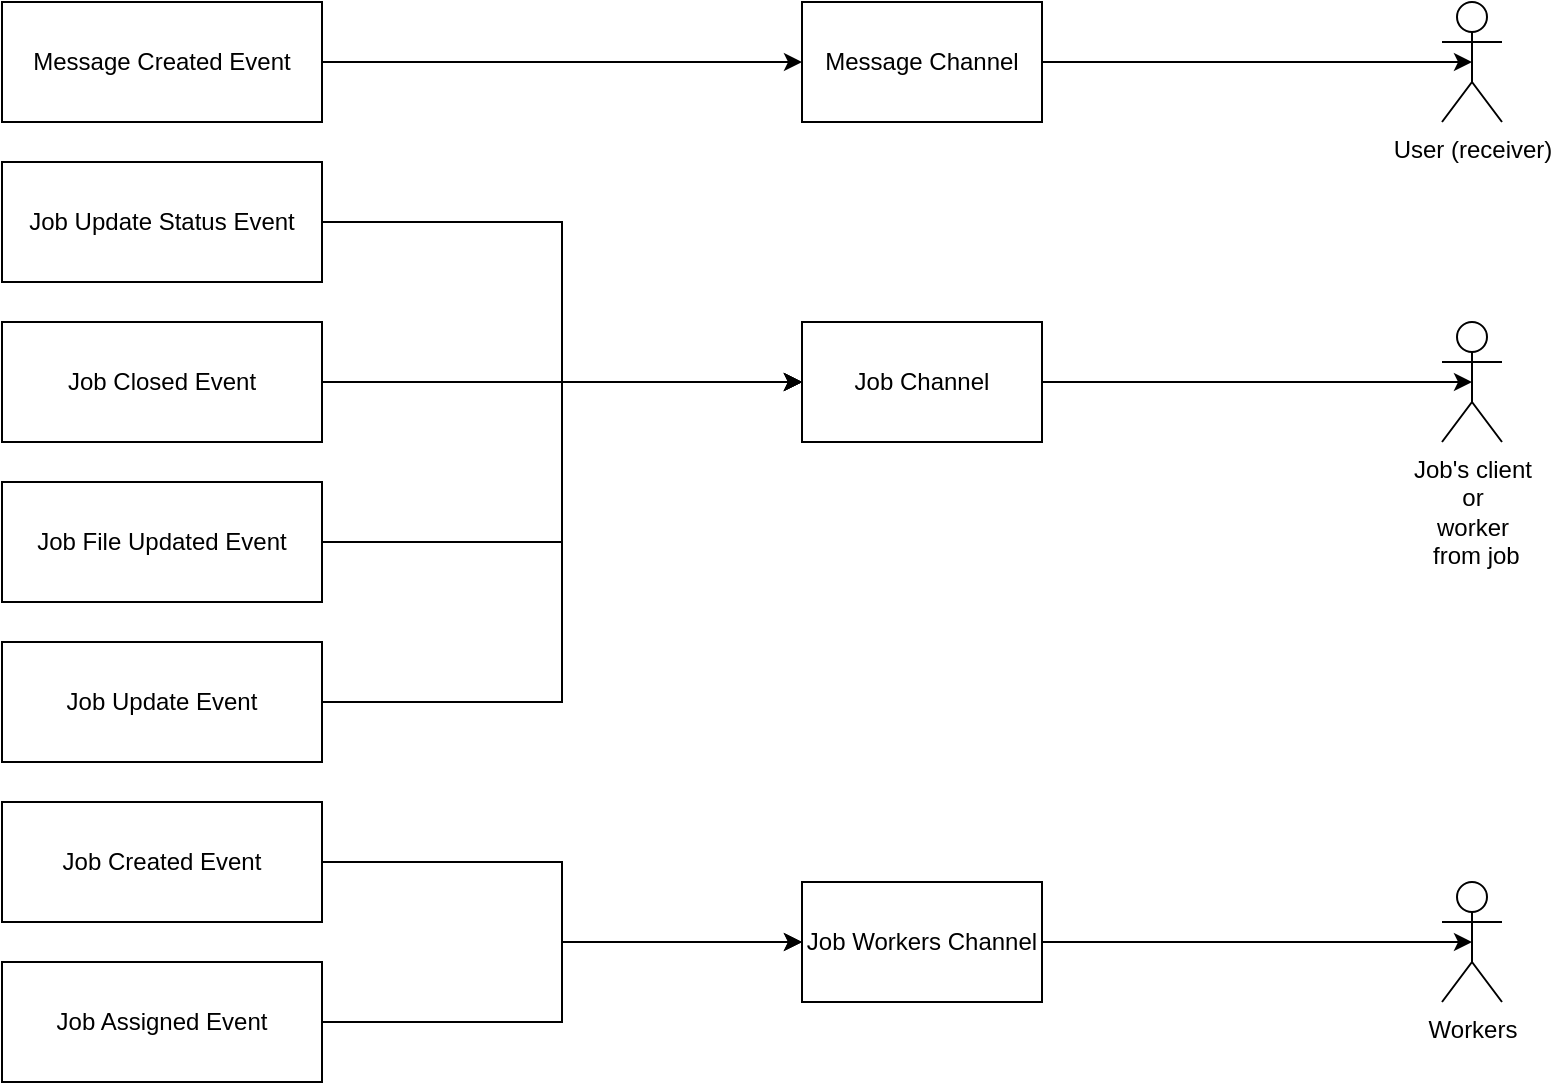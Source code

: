 <mxfile>
    <diagram id="b1ZrFfAVwzmerLI3TI4-" name="Page-1">
        <mxGraphModel dx="1520" dy="797" grid="1" gridSize="10" guides="1" tooltips="1" connect="1" arrows="1" fold="1" page="1" pageScale="1" pageWidth="850" pageHeight="1100" math="0" shadow="0">
            <root>
                <mxCell id="0"/>
                <mxCell id="1" parent="0"/>
                <mxCell id="2-mCETbd214UkXQiuuW6-27" style="edgeStyle=orthogonalEdgeStyle;rounded=0;orthogonalLoop=1;jettySize=auto;html=1;exitX=1;exitY=0.5;exitDx=0;exitDy=0;entryX=0.5;entryY=0.5;entryDx=0;entryDy=0;entryPerimeter=0;" parent="1" source="2-mCETbd214UkXQiuuW6-1" target="2-mCETbd214UkXQiuuW6-9" edge="1">
                    <mxGeometry relative="1" as="geometry"/>
                </mxCell>
                <mxCell id="2-mCETbd214UkXQiuuW6-1" value="Message Channel" style="rounded=0;whiteSpace=wrap;html=1;fillColor=default;strokeColor=#000000;" parent="1" vertex="1">
                    <mxGeometry x="440" y="40" width="120" height="60" as="geometry"/>
                </mxCell>
                <mxCell id="2-mCETbd214UkXQiuuW6-25" style="edgeStyle=orthogonalEdgeStyle;rounded=0;orthogonalLoop=1;jettySize=auto;html=1;exitX=1;exitY=0.5;exitDx=0;exitDy=0;entryX=0.5;entryY=0.5;entryDx=0;entryDy=0;entryPerimeter=0;" parent="1" source="2-mCETbd214UkXQiuuW6-2" target="2-mCETbd214UkXQiuuW6-10" edge="1">
                    <mxGeometry relative="1" as="geometry"/>
                </mxCell>
                <mxCell id="2-mCETbd214UkXQiuuW6-2" value="Job Channel" style="rounded=0;whiteSpace=wrap;html=1;fillColor=default;strokeColor=#000000;" parent="1" vertex="1">
                    <mxGeometry x="440" y="200" width="120" height="60" as="geometry"/>
                </mxCell>
                <mxCell id="2-mCETbd214UkXQiuuW6-26" style="edgeStyle=orthogonalEdgeStyle;rounded=0;orthogonalLoop=1;jettySize=auto;html=1;exitX=1;exitY=0.5;exitDx=0;exitDy=0;entryX=0;entryY=0.5;entryDx=0;entryDy=0;" parent="1" source="2-mCETbd214UkXQiuuW6-3" target="2-mCETbd214UkXQiuuW6-1" edge="1">
                    <mxGeometry relative="1" as="geometry"/>
                </mxCell>
                <mxCell id="2-mCETbd214UkXQiuuW6-3" value="Message Created Event" style="rounded=0;whiteSpace=wrap;html=1;fillColor=none;strokeColor=#000000;strokeWidth=1;" parent="1" vertex="1">
                    <mxGeometry x="40" y="40" width="160" height="60" as="geometry"/>
                </mxCell>
                <mxCell id="2-mCETbd214UkXQiuuW6-21" style="edgeStyle=orthogonalEdgeStyle;rounded=0;orthogonalLoop=1;jettySize=auto;html=1;exitX=1;exitY=0.5;exitDx=0;exitDy=0;entryX=0;entryY=0.5;entryDx=0;entryDy=0;" parent="1" source="2-mCETbd214UkXQiuuW6-4" target="2-mCETbd214UkXQiuuW6-18" edge="1">
                    <mxGeometry relative="1" as="geometry"/>
                </mxCell>
                <mxCell id="2-mCETbd214UkXQiuuW6-4" value="Job Created Event" style="rounded=0;whiteSpace=wrap;html=1;fillColor=none;strokeColor=#000000;strokeWidth=1;" parent="1" vertex="1">
                    <mxGeometry x="40" y="440" width="160" height="60" as="geometry"/>
                </mxCell>
                <mxCell id="2-mCETbd214UkXQiuuW6-9" value="User (receiver)" style="shape=umlActor;verticalLabelPosition=bottom;verticalAlign=top;html=1;outlineConnect=0;fillColor=none;strokeColor=#000000;" parent="1" vertex="1">
                    <mxGeometry x="760" y="40" width="30" height="60" as="geometry"/>
                </mxCell>
                <mxCell id="2-mCETbd214UkXQiuuW6-10" value="Job's client &lt;br&gt;or &lt;br&gt;worker&lt;br&gt;&amp;nbsp;from job" style="shape=umlActor;verticalLabelPosition=bottom;verticalAlign=top;html=1;outlineConnect=0;fillColor=none;strokeColor=#000000;" parent="1" vertex="1">
                    <mxGeometry x="760" y="200" width="30" height="60" as="geometry"/>
                </mxCell>
                <mxCell id="2-mCETbd214UkXQiuuW6-20" style="edgeStyle=orthogonalEdgeStyle;rounded=0;orthogonalLoop=1;jettySize=auto;html=1;exitX=1;exitY=0.5;exitDx=0;exitDy=0;entryX=0;entryY=0.5;entryDx=0;entryDy=0;" parent="1" source="2-mCETbd214UkXQiuuW6-11" target="2-mCETbd214UkXQiuuW6-18" edge="1">
                    <mxGeometry relative="1" as="geometry"/>
                </mxCell>
                <mxCell id="2-mCETbd214UkXQiuuW6-11" value="Job Assigned Event" style="rounded=0;whiteSpace=wrap;html=1;fillColor=none;strokeColor=#000000;strokeWidth=1;" parent="1" vertex="1">
                    <mxGeometry x="40" y="520" width="160" height="60" as="geometry"/>
                </mxCell>
                <mxCell id="2-mCETbd214UkXQiuuW6-22" style="edgeStyle=orthogonalEdgeStyle;rounded=0;orthogonalLoop=1;jettySize=auto;html=1;exitX=1;exitY=0.5;exitDx=0;exitDy=0;entryX=0;entryY=0.5;entryDx=0;entryDy=0;" parent="1" source="2-mCETbd214UkXQiuuW6-12" target="2-mCETbd214UkXQiuuW6-2" edge="1">
                    <mxGeometry relative="1" as="geometry"/>
                </mxCell>
                <mxCell id="2-mCETbd214UkXQiuuW6-12" value="Job Terminated Event" style="rounded=0;whiteSpace=wrap;html=1;fillColor=none;strokeColor=#000000;strokeWidth=1;" parent="1" vertex="1">
                    <mxGeometry x="40" y="200" width="160" height="60" as="geometry"/>
                </mxCell>
                <mxCell id="2-mCETbd214UkXQiuuW6-19" style="edgeStyle=orthogonalEdgeStyle;rounded=0;orthogonalLoop=1;jettySize=auto;html=1;exitX=1;exitY=0.5;exitDx=0;exitDy=0;entryX=0;entryY=0.5;entryDx=0;entryDy=0;" parent="1" source="2-mCETbd214UkXQiuuW6-13" target="2-mCETbd214UkXQiuuW6-2" edge="1">
                    <mxGeometry relative="1" as="geometry"/>
                </mxCell>
                <mxCell id="2-mCETbd214UkXQiuuW6-13" value="Job Update Status Event" style="rounded=0;whiteSpace=wrap;html=1;fillColor=none;strokeColor=#000000;strokeWidth=1;" parent="1" vertex="1">
                    <mxGeometry x="40" y="120" width="160" height="60" as="geometry"/>
                </mxCell>
                <mxCell id="2-mCETbd214UkXQiuuW6-23" style="edgeStyle=orthogonalEdgeStyle;rounded=0;orthogonalLoop=1;jettySize=auto;html=1;exitX=1;exitY=0.5;exitDx=0;exitDy=0;entryX=0;entryY=0.5;entryDx=0;entryDy=0;" parent="1" source="2-mCETbd214UkXQiuuW6-14" target="2-mCETbd214UkXQiuuW6-2" edge="1">
                    <mxGeometry relative="1" as="geometry"/>
                </mxCell>
                <mxCell id="2-mCETbd214UkXQiuuW6-14" value="Job File Updated Event" style="rounded=0;whiteSpace=wrap;html=1;fillColor=none;strokeColor=#000000;strokeWidth=1;" parent="1" vertex="1">
                    <mxGeometry x="40" y="280" width="160" height="60" as="geometry"/>
                </mxCell>
                <mxCell id="2-mCETbd214UkXQiuuW6-16" value="Workers" style="shape=umlActor;verticalLabelPosition=bottom;verticalAlign=top;html=1;outlineConnect=0;fillColor=none;strokeColor=#000000;" parent="1" vertex="1">
                    <mxGeometry x="760" y="480" width="30" height="60" as="geometry"/>
                </mxCell>
                <mxCell id="2-mCETbd214UkXQiuuW6-24" style="edgeStyle=orthogonalEdgeStyle;rounded=0;orthogonalLoop=1;jettySize=auto;html=1;exitX=1;exitY=0.5;exitDx=0;exitDy=0;entryX=0.5;entryY=0.5;entryDx=0;entryDy=0;entryPerimeter=0;" parent="1" source="2-mCETbd214UkXQiuuW6-18" target="2-mCETbd214UkXQiuuW6-16" edge="1">
                    <mxGeometry relative="1" as="geometry"/>
                </mxCell>
                <mxCell id="2-mCETbd214UkXQiuuW6-18" value="Job Workers Channel" style="rounded=0;whiteSpace=wrap;html=1;fillColor=default;strokeColor=#000000;" parent="1" vertex="1">
                    <mxGeometry x="440" y="480" width="120" height="60" as="geometry"/>
                </mxCell>
                <mxCell id="8yiLaX85FzKRlYgKLBc3-1" value="Job Update Event" style="rounded=0;whiteSpace=wrap;html=1;fillColor=none;strokeColor=#000000;strokeWidth=1;" parent="1" vertex="1">
                    <mxGeometry x="40" y="360" width="160" height="60" as="geometry"/>
                </mxCell>
                <mxCell id="8yiLaX85FzKRlYgKLBc3-2" value="" style="endArrow=classic;html=1;rounded=0;entryX=0;entryY=0.5;entryDx=0;entryDy=0;exitX=1;exitY=0.5;exitDx=0;exitDy=0;" parent="1" source="8yiLaX85FzKRlYgKLBc3-1" target="2-mCETbd214UkXQiuuW6-2" edge="1">
                    <mxGeometry width="50" height="50" relative="1" as="geometry">
                        <mxPoint x="400" y="640" as="sourcePoint"/>
                        <mxPoint x="450" y="590" as="targetPoint"/>
                        <Array as="points">
                            <mxPoint x="320" y="390"/>
                            <mxPoint x="320" y="230"/>
                        </Array>
                    </mxGeometry>
                </mxCell>
                <mxCell id="CN0zmEv2hQMlogzIL2Qp-4" value="Message Created Event" style="rounded=0;whiteSpace=wrap;html=1;fillColor=none;strokeColor=#000000;strokeWidth=1;" parent="1" vertex="1">
                    <mxGeometry x="40" y="40" width="160" height="60" as="geometry"/>
                </mxCell>
                <mxCell id="CN0zmEv2hQMlogzIL2Qp-5" value="Job Update Status Event" style="rounded=0;whiteSpace=wrap;html=1;fillColor=none;strokeColor=#000000;strokeWidth=1;" parent="1" vertex="1">
                    <mxGeometry x="40" y="120" width="160" height="60" as="geometry"/>
                </mxCell>
                <mxCell id="CN0zmEv2hQMlogzIL2Qp-6" value="Job Terminated Event" style="rounded=0;whiteSpace=wrap;html=1;fillColor=none;strokeColor=#000000;strokeWidth=1;" parent="1" vertex="1">
                    <mxGeometry x="40" y="200" width="160" height="60" as="geometry"/>
                </mxCell>
                <mxCell id="CN0zmEv2hQMlogzIL2Qp-7" value="Job File Updated Event" style="rounded=0;whiteSpace=wrap;html=1;fillColor=none;strokeColor=#000000;strokeWidth=1;" parent="1" vertex="1">
                    <mxGeometry x="40" y="280" width="160" height="60" as="geometry"/>
                </mxCell>
                <mxCell id="CN0zmEv2hQMlogzIL2Qp-8" value="Job Update Event" style="rounded=0;whiteSpace=wrap;html=1;fillColor=none;strokeColor=#000000;strokeWidth=1;" parent="1" vertex="1">
                    <mxGeometry x="40" y="360" width="160" height="60" as="geometry"/>
                </mxCell>
                <mxCell id="CN0zmEv2hQMlogzIL2Qp-9" value="Message Created Event" style="rounded=0;whiteSpace=wrap;html=1;fillColor=default;strokeColor=#000000;strokeWidth=1;" parent="1" vertex="1">
                    <mxGeometry x="40" y="40" width="160" height="60" as="geometry"/>
                </mxCell>
                <mxCell id="CN0zmEv2hQMlogzIL2Qp-10" value="Job Update Status Event" style="rounded=0;whiteSpace=wrap;html=1;fillColor=default;strokeColor=#000000;strokeWidth=1;" parent="1" vertex="1">
                    <mxGeometry x="40" y="120" width="160" height="60" as="geometry"/>
                </mxCell>
                <mxCell id="CN0zmEv2hQMlogzIL2Qp-11" value="Job Closed Event" style="rounded=0;whiteSpace=wrap;html=1;fillColor=default;strokeColor=#000000;strokeWidth=1;" parent="1" vertex="1">
                    <mxGeometry x="40" y="200" width="160" height="60" as="geometry"/>
                </mxCell>
                <mxCell id="CN0zmEv2hQMlogzIL2Qp-12" value="Job File Updated Event" style="rounded=0;whiteSpace=wrap;html=1;fillColor=default;strokeColor=#000000;strokeWidth=1;" parent="1" vertex="1">
                    <mxGeometry x="40" y="280" width="160" height="60" as="geometry"/>
                </mxCell>
                <mxCell id="CN0zmEv2hQMlogzIL2Qp-13" value="Job Update Event" style="rounded=0;whiteSpace=wrap;html=1;fillColor=default;strokeColor=#000000;strokeWidth=1;" parent="1" vertex="1">
                    <mxGeometry x="40" y="360" width="160" height="60" as="geometry"/>
                </mxCell>
                <mxCell id="CN0zmEv2hQMlogzIL2Qp-14" value="Job Assigned Event" style="rounded=0;whiteSpace=wrap;html=1;fillColor=default;strokeColor=#000000;strokeWidth=1;" parent="1" vertex="1">
                    <mxGeometry x="40" y="520" width="160" height="60" as="geometry"/>
                </mxCell>
                <mxCell id="CN0zmEv2hQMlogzIL2Qp-15" value="Job Created Event" style="rounded=0;whiteSpace=wrap;html=1;fillColor=default;strokeColor=#000000;strokeWidth=1;" parent="1" vertex="1">
                    <mxGeometry x="40" y="440" width="160" height="60" as="geometry"/>
                </mxCell>
            </root>
        </mxGraphModel>
    </diagram>
</mxfile>